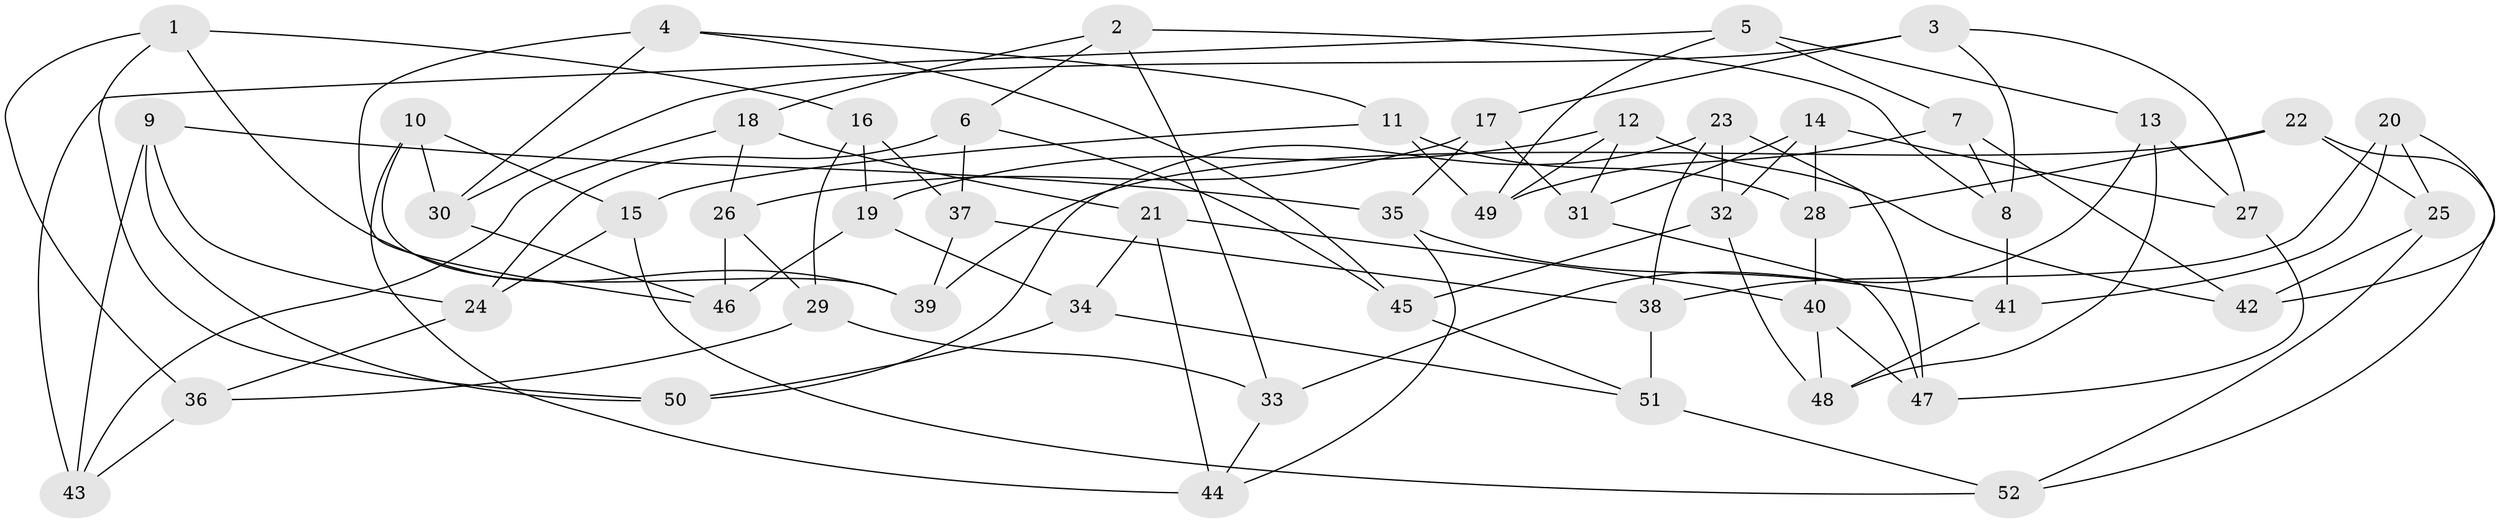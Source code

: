 // coarse degree distribution, {6: 0.53125, 5: 0.09375, 4: 0.3125, 2: 0.03125, 3: 0.03125}
// Generated by graph-tools (version 1.1) at 2025/24/03/03/25 07:24:31]
// undirected, 52 vertices, 104 edges
graph export_dot {
graph [start="1"]
  node [color=gray90,style=filled];
  1;
  2;
  3;
  4;
  5;
  6;
  7;
  8;
  9;
  10;
  11;
  12;
  13;
  14;
  15;
  16;
  17;
  18;
  19;
  20;
  21;
  22;
  23;
  24;
  25;
  26;
  27;
  28;
  29;
  30;
  31;
  32;
  33;
  34;
  35;
  36;
  37;
  38;
  39;
  40;
  41;
  42;
  43;
  44;
  45;
  46;
  47;
  48;
  49;
  50;
  51;
  52;
  1 -- 36;
  1 -- 50;
  1 -- 39;
  1 -- 16;
  2 -- 6;
  2 -- 33;
  2 -- 8;
  2 -- 18;
  3 -- 27;
  3 -- 17;
  3 -- 8;
  3 -- 30;
  4 -- 46;
  4 -- 11;
  4 -- 30;
  4 -- 45;
  5 -- 13;
  5 -- 49;
  5 -- 7;
  5 -- 43;
  6 -- 45;
  6 -- 37;
  6 -- 24;
  7 -- 8;
  7 -- 49;
  7 -- 42;
  8 -- 41;
  9 -- 43;
  9 -- 50;
  9 -- 35;
  9 -- 24;
  10 -- 30;
  10 -- 39;
  10 -- 44;
  10 -- 15;
  11 -- 49;
  11 -- 28;
  11 -- 15;
  12 -- 19;
  12 -- 31;
  12 -- 49;
  12 -- 42;
  13 -- 48;
  13 -- 33;
  13 -- 27;
  14 -- 27;
  14 -- 31;
  14 -- 32;
  14 -- 28;
  15 -- 24;
  15 -- 52;
  16 -- 37;
  16 -- 29;
  16 -- 19;
  17 -- 31;
  17 -- 26;
  17 -- 35;
  18 -- 43;
  18 -- 21;
  18 -- 26;
  19 -- 46;
  19 -- 34;
  20 -- 42;
  20 -- 41;
  20 -- 25;
  20 -- 38;
  21 -- 40;
  21 -- 34;
  21 -- 44;
  22 -- 25;
  22 -- 28;
  22 -- 39;
  22 -- 52;
  23 -- 47;
  23 -- 32;
  23 -- 38;
  23 -- 50;
  24 -- 36;
  25 -- 42;
  25 -- 52;
  26 -- 29;
  26 -- 46;
  27 -- 47;
  28 -- 40;
  29 -- 33;
  29 -- 36;
  30 -- 46;
  31 -- 47;
  32 -- 48;
  32 -- 45;
  33 -- 44;
  34 -- 51;
  34 -- 50;
  35 -- 41;
  35 -- 44;
  36 -- 43;
  37 -- 39;
  37 -- 38;
  38 -- 51;
  40 -- 47;
  40 -- 48;
  41 -- 48;
  45 -- 51;
  51 -- 52;
}
